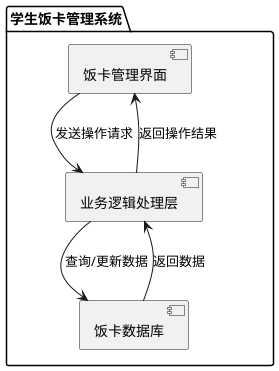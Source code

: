 @startuml
package "学生饭卡管理系统" {
    component "饭卡管理界面" as UI
    component "饭卡数据库" as Database
    component "业务逻辑处理层" as BusinessLogic

    UI --> BusinessLogic : 发送操作请求
    BusinessLogic --> Database : 查询/更新数据
    Database --> BusinessLogic : 返回数据
    BusinessLogic --> UI : 返回操作结果
}
@enduml